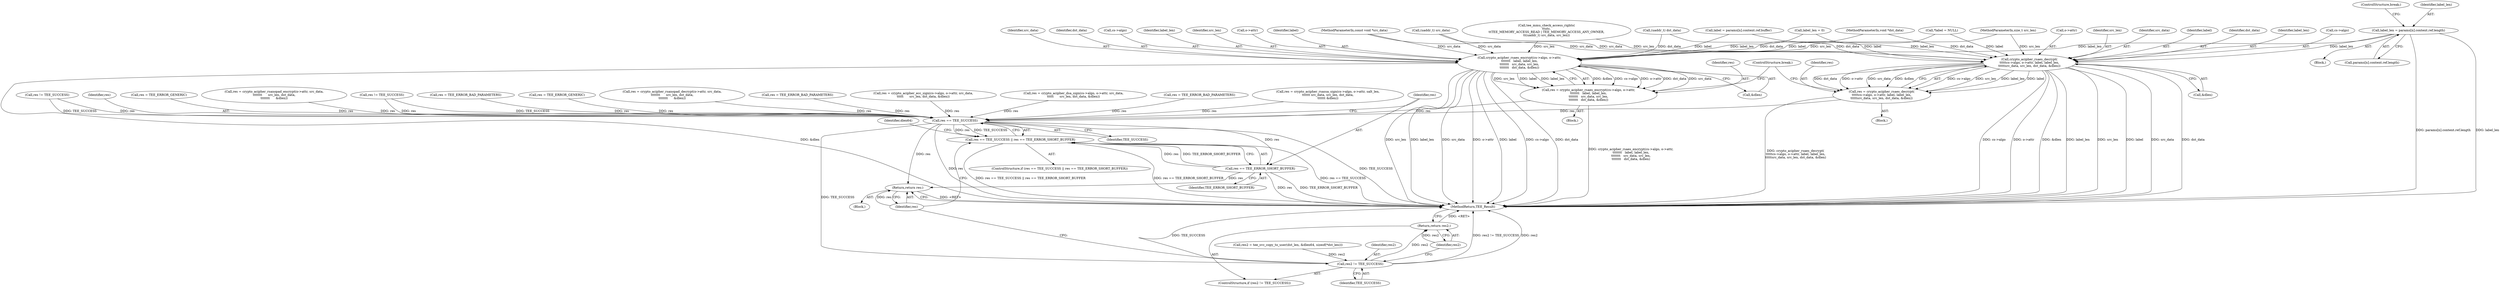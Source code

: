 digraph "0_optee_os_70697bf3c5dc3d201341b01a1a8e5bc6d2fb48f8@array" {
"1000363" [label="(Call,label_len = params[n].content.ref.length)"];
"1000384" [label="(Call,crypto_acipher_rsaes_encrypt(cs->algo, o->attr,\n\t\t\t\t\t\t\t   label, label_len,\n\t\t\t\t\t\t\t   src_data, src_len,\n\t\t\t\t\t\t\t   dst_data, &dlen))"];
"1000382" [label="(Call,res = crypto_acipher_rsaes_encrypt(cs->algo, o->attr,\n\t\t\t\t\t\t\t   label, label_len,\n\t\t\t\t\t\t\t   src_data, src_len,\n\t\t\t\t\t\t\t   dst_data, &dlen))"];
"1000521" [label="(Call,res == TEE_SUCCESS)"];
"1000520" [label="(Call,res == TEE_SUCCESS || res == TEE_ERROR_SHORT_BUFFER)"];
"1000524" [label="(Call,res == TEE_ERROR_SHORT_BUFFER)"];
"1000547" [label="(Return,return res;)"];
"1000542" [label="(Call,res2 != TEE_SUCCESS)"];
"1000545" [label="(Return,return res2;)"];
"1000408" [label="(Call,crypto_acipher_rsaes_decrypt(\n\t\t\t\t\tcs->algo, o->attr, label, label_len,\n\t\t\t\t\tsrc_data, src_len, dst_data, &dlen))"];
"1000406" [label="(Call,res = crypto_acipher_rsaes_decrypt(\n\t\t\t\t\tcs->algo, o->attr, label, label_len,\n\t\t\t\t\tsrc_data, src_len, dst_data, &dlen))"];
"1000352" [label="(Call,label = params[n].content.ref.buffer)"];
"1000541" [label="(ControlStructure,if (res2 != TEE_SUCCESS))"];
"1000420" [label="(Call,&dlen)"];
"1000522" [label="(Identifier,res)"];
"1000310" [label="(Call,res = crypto_acipher_rsanopad_decrypt(o->attr, src_data,\n\t\t\t\t\t\t\t      src_len, dst_data,\n\t\t\t\t\t\t\t      &dlen))"];
"1000512" [label="(Call,res = TEE_ERROR_BAD_PARAMETERS)"];
"1000391" [label="(Identifier,label)"];
"1000169" [label="(Call,(uaddr_t) src_data)"];
"1000117" [label="(Call,*label = NULL)"];
"1000532" [label="(Call,res2 = tee_svc_copy_to_user(dst_len, &dlen64, sizeof(*dst_len)))"];
"1000374" [label="(ControlStructure,break;)"];
"1000427" [label="(ControlStructure,break;)"];
"1000383" [label="(Identifier,res)"];
"1000496" [label="(Call,res = crypto_acipher_ecc_sign(cs->algo, o->attr, src_data,\n\t\t\t\t\t      src_len, dst_data, &dlen))"];
"1000364" [label="(Identifier,label_len)"];
"1000106" [label="(MethodParameterIn,size_t src_len)"];
"1000476" [label="(Call,res = crypto_acipher_dsa_sign(cs->algo, o->attr, src_data,\n\t\t\t\t\t      src_len, dst_data, &dlen))"];
"1000121" [label="(Call,label_len = 0)"];
"1000524" [label="(Call,res == TEE_ERROR_SHORT_BUFFER)"];
"1000447" [label="(Call,res = TEE_ERROR_BAD_PARAMETERS)"];
"1000385" [label="(Call,cs->algo)"];
"1000384" [label="(Call,crypto_acipher_rsaes_encrypt(cs->algo, o->attr,\n\t\t\t\t\t\t\t   label, label_len,\n\t\t\t\t\t\t\t   src_data, src_len,\n\t\t\t\t\t\t\t   dst_data, &dlen))"];
"1000520" [label="(Call,res == TEE_SUCCESS || res == TEE_ERROR_SHORT_BUFFER)"];
"1000457" [label="(Call,res = crypto_acipher_rsassa_sign(cs->algo, o->attr, salt_len,\n\t\t\t\t\t\t src_data, src_len, dst_data,\n\t\t\t\t\t\t &dlen))"];
"1000544" [label="(Identifier,TEE_SUCCESS)"];
"1000408" [label="(Call,crypto_acipher_rsaes_decrypt(\n\t\t\t\t\tcs->algo, o->attr, label, label_len,\n\t\t\t\t\tsrc_data, src_len, dst_data, &dlen))"];
"1000549" [label="(MethodReturn,TEE_Result)"];
"1000259" [label="(Call,res != TEE_SUCCESS)"];
"1000392" [label="(Identifier,label_len)"];
"1000412" [label="(Call,o->attr)"];
"1000418" [label="(Identifier,src_len)"];
"1000405" [label="(Block,)"];
"1000521" [label="(Call,res == TEE_SUCCESS)"];
"1000525" [label="(Identifier,res)"];
"1000417" [label="(Identifier,src_data)"];
"1000351" [label="(Block,)"];
"1000394" [label="(Identifier,src_len)"];
"1000530" [label="(Identifier,dlen64)"];
"1000109" [label="(Block,)"];
"1000543" [label="(Identifier,res2)"];
"1000415" [label="(Identifier,label)"];
"1000365" [label="(Call,params[n].content.ref.length)"];
"1000105" [label="(MethodParameterIn,const void *src_data)"];
"1000363" [label="(Call,label_len = params[n].content.ref.length)"];
"1000547" [label="(Return,return res;)"];
"1000407" [label="(Identifier,res)"];
"1000381" [label="(Block,)"];
"1000545" [label="(Return,return res2;)"];
"1000388" [label="(Call,o->attr)"];
"1000519" [label="(ControlStructure,if (res == TEE_SUCCESS || res == TEE_ERROR_SHORT_BUFFER))"];
"1000419" [label="(Identifier,dst_data)"];
"1000526" [label="(Identifier,TEE_ERROR_SHORT_BUFFER)"];
"1000382" [label="(Call,res = crypto_acipher_rsaes_encrypt(cs->algo, o->attr,\n\t\t\t\t\t\t\t   label, label_len,\n\t\t\t\t\t\t\t   src_data, src_len,\n\t\t\t\t\t\t\t   dst_data, &dlen))"];
"1000406" [label="(Call,res = crypto_acipher_rsaes_decrypt(\n\t\t\t\t\tcs->algo, o->attr, label, label_len,\n\t\t\t\t\tsrc_data, src_len, dst_data, &dlen))"];
"1000164" [label="(Call,tee_mmu_check_access_rights(\n\t\tutc,\n\t\tTEE_MEMORY_ACCESS_READ | TEE_MEMORY_ACCESS_ANY_OWNER,\n\t\t(uaddr_t) src_data, src_len))"];
"1000542" [label="(Call,res2 != TEE_SUCCESS)"];
"1000416" [label="(Identifier,label_len)"];
"1000323" [label="(Call,res = TEE_ERROR_GENERIC)"];
"1000396" [label="(Call,&dlen)"];
"1000291" [label="(Call,res = crypto_acipher_rsanopad_encrypt(o->attr, src_data,\n\t\t\t\t\t\t\t      src_len, dst_data,\n\t\t\t\t\t\t\t      &dlen))"];
"1000205" [label="(Call,(uaddr_t) dst_data)"];
"1000245" [label="(Call,res != TEE_SUCCESS)"];
"1000107" [label="(MethodParameterIn,void *dst_data)"];
"1000424" [label="(Call,res = TEE_ERROR_BAD_PARAMETERS)"];
"1000546" [label="(Identifier,res2)"];
"1000409" [label="(Call,cs->algo)"];
"1000523" [label="(Identifier,TEE_SUCCESS)"];
"1000274" [label="(Call,res = TEE_ERROR_GENERIC)"];
"1000548" [label="(Identifier,res)"];
"1000393" [label="(Identifier,src_data)"];
"1000395" [label="(Identifier,dst_data)"];
"1000363" -> "1000351"  [label="AST: "];
"1000363" -> "1000365"  [label="CFG: "];
"1000364" -> "1000363"  [label="AST: "];
"1000365" -> "1000363"  [label="AST: "];
"1000374" -> "1000363"  [label="CFG: "];
"1000363" -> "1000549"  [label="DDG: params[n].content.ref.length"];
"1000363" -> "1000549"  [label="DDG: label_len"];
"1000363" -> "1000384"  [label="DDG: label_len"];
"1000363" -> "1000408"  [label="DDG: label_len"];
"1000384" -> "1000382"  [label="AST: "];
"1000384" -> "1000396"  [label="CFG: "];
"1000385" -> "1000384"  [label="AST: "];
"1000388" -> "1000384"  [label="AST: "];
"1000391" -> "1000384"  [label="AST: "];
"1000392" -> "1000384"  [label="AST: "];
"1000393" -> "1000384"  [label="AST: "];
"1000394" -> "1000384"  [label="AST: "];
"1000395" -> "1000384"  [label="AST: "];
"1000396" -> "1000384"  [label="AST: "];
"1000382" -> "1000384"  [label="CFG: "];
"1000384" -> "1000549"  [label="DDG: &dlen"];
"1000384" -> "1000549"  [label="DDG: src_len"];
"1000384" -> "1000549"  [label="DDG: label_len"];
"1000384" -> "1000549"  [label="DDG: src_data"];
"1000384" -> "1000549"  [label="DDG: o->attr"];
"1000384" -> "1000549"  [label="DDG: label"];
"1000384" -> "1000549"  [label="DDG: cs->algo"];
"1000384" -> "1000549"  [label="DDG: dst_data"];
"1000384" -> "1000382"  [label="DDG: &dlen"];
"1000384" -> "1000382"  [label="DDG: cs->algo"];
"1000384" -> "1000382"  [label="DDG: o->attr"];
"1000384" -> "1000382"  [label="DDG: dst_data"];
"1000384" -> "1000382"  [label="DDG: src_data"];
"1000384" -> "1000382"  [label="DDG: src_len"];
"1000384" -> "1000382"  [label="DDG: label"];
"1000384" -> "1000382"  [label="DDG: label_len"];
"1000352" -> "1000384"  [label="DDG: label"];
"1000117" -> "1000384"  [label="DDG: label"];
"1000121" -> "1000384"  [label="DDG: label_len"];
"1000169" -> "1000384"  [label="DDG: src_data"];
"1000105" -> "1000384"  [label="DDG: src_data"];
"1000164" -> "1000384"  [label="DDG: src_len"];
"1000106" -> "1000384"  [label="DDG: src_len"];
"1000205" -> "1000384"  [label="DDG: dst_data"];
"1000107" -> "1000384"  [label="DDG: dst_data"];
"1000382" -> "1000381"  [label="AST: "];
"1000383" -> "1000382"  [label="AST: "];
"1000427" -> "1000382"  [label="CFG: "];
"1000382" -> "1000549"  [label="DDG: crypto_acipher_rsaes_encrypt(cs->algo, o->attr,\n\t\t\t\t\t\t\t   label, label_len,\n\t\t\t\t\t\t\t   src_data, src_len,\n\t\t\t\t\t\t\t   dst_data, &dlen)"];
"1000382" -> "1000521"  [label="DDG: res"];
"1000521" -> "1000520"  [label="AST: "];
"1000521" -> "1000523"  [label="CFG: "];
"1000522" -> "1000521"  [label="AST: "];
"1000523" -> "1000521"  [label="AST: "];
"1000525" -> "1000521"  [label="CFG: "];
"1000520" -> "1000521"  [label="CFG: "];
"1000521" -> "1000549"  [label="DDG: res"];
"1000521" -> "1000549"  [label="DDG: TEE_SUCCESS"];
"1000521" -> "1000520"  [label="DDG: res"];
"1000521" -> "1000520"  [label="DDG: TEE_SUCCESS"];
"1000259" -> "1000521"  [label="DDG: res"];
"1000259" -> "1000521"  [label="DDG: TEE_SUCCESS"];
"1000274" -> "1000521"  [label="DDG: res"];
"1000512" -> "1000521"  [label="DDG: res"];
"1000310" -> "1000521"  [label="DDG: res"];
"1000406" -> "1000521"  [label="DDG: res"];
"1000496" -> "1000521"  [label="DDG: res"];
"1000323" -> "1000521"  [label="DDG: res"];
"1000457" -> "1000521"  [label="DDG: res"];
"1000447" -> "1000521"  [label="DDG: res"];
"1000245" -> "1000521"  [label="DDG: res"];
"1000245" -> "1000521"  [label="DDG: TEE_SUCCESS"];
"1000291" -> "1000521"  [label="DDG: res"];
"1000424" -> "1000521"  [label="DDG: res"];
"1000476" -> "1000521"  [label="DDG: res"];
"1000521" -> "1000524"  [label="DDG: res"];
"1000521" -> "1000542"  [label="DDG: TEE_SUCCESS"];
"1000521" -> "1000547"  [label="DDG: res"];
"1000520" -> "1000519"  [label="AST: "];
"1000520" -> "1000524"  [label="CFG: "];
"1000524" -> "1000520"  [label="AST: "];
"1000530" -> "1000520"  [label="CFG: "];
"1000548" -> "1000520"  [label="CFG: "];
"1000520" -> "1000549"  [label="DDG: res == TEE_SUCCESS || res == TEE_ERROR_SHORT_BUFFER"];
"1000520" -> "1000549"  [label="DDG: res == TEE_ERROR_SHORT_BUFFER"];
"1000520" -> "1000549"  [label="DDG: res == TEE_SUCCESS"];
"1000524" -> "1000520"  [label="DDG: res"];
"1000524" -> "1000520"  [label="DDG: TEE_ERROR_SHORT_BUFFER"];
"1000524" -> "1000526"  [label="CFG: "];
"1000525" -> "1000524"  [label="AST: "];
"1000526" -> "1000524"  [label="AST: "];
"1000524" -> "1000549"  [label="DDG: res"];
"1000524" -> "1000549"  [label="DDG: TEE_ERROR_SHORT_BUFFER"];
"1000524" -> "1000547"  [label="DDG: res"];
"1000547" -> "1000109"  [label="AST: "];
"1000547" -> "1000548"  [label="CFG: "];
"1000548" -> "1000547"  [label="AST: "];
"1000549" -> "1000547"  [label="CFG: "];
"1000547" -> "1000549"  [label="DDG: <RET>"];
"1000548" -> "1000547"  [label="DDG: res"];
"1000542" -> "1000541"  [label="AST: "];
"1000542" -> "1000544"  [label="CFG: "];
"1000543" -> "1000542"  [label="AST: "];
"1000544" -> "1000542"  [label="AST: "];
"1000546" -> "1000542"  [label="CFG: "];
"1000548" -> "1000542"  [label="CFG: "];
"1000542" -> "1000549"  [label="DDG: res2 != TEE_SUCCESS"];
"1000542" -> "1000549"  [label="DDG: res2"];
"1000542" -> "1000549"  [label="DDG: TEE_SUCCESS"];
"1000532" -> "1000542"  [label="DDG: res2"];
"1000542" -> "1000545"  [label="DDG: res2"];
"1000545" -> "1000541"  [label="AST: "];
"1000545" -> "1000546"  [label="CFG: "];
"1000546" -> "1000545"  [label="AST: "];
"1000549" -> "1000545"  [label="CFG: "];
"1000545" -> "1000549"  [label="DDG: <RET>"];
"1000546" -> "1000545"  [label="DDG: res2"];
"1000408" -> "1000406"  [label="AST: "];
"1000408" -> "1000420"  [label="CFG: "];
"1000409" -> "1000408"  [label="AST: "];
"1000412" -> "1000408"  [label="AST: "];
"1000415" -> "1000408"  [label="AST: "];
"1000416" -> "1000408"  [label="AST: "];
"1000417" -> "1000408"  [label="AST: "];
"1000418" -> "1000408"  [label="AST: "];
"1000419" -> "1000408"  [label="AST: "];
"1000420" -> "1000408"  [label="AST: "];
"1000406" -> "1000408"  [label="CFG: "];
"1000408" -> "1000549"  [label="DDG: cs->algo"];
"1000408" -> "1000549"  [label="DDG: o->attr"];
"1000408" -> "1000549"  [label="DDG: &dlen"];
"1000408" -> "1000549"  [label="DDG: label_len"];
"1000408" -> "1000549"  [label="DDG: src_len"];
"1000408" -> "1000549"  [label="DDG: label"];
"1000408" -> "1000549"  [label="DDG: src_data"];
"1000408" -> "1000549"  [label="DDG: dst_data"];
"1000408" -> "1000406"  [label="DDG: cs->algo"];
"1000408" -> "1000406"  [label="DDG: src_len"];
"1000408" -> "1000406"  [label="DDG: label_len"];
"1000408" -> "1000406"  [label="DDG: label"];
"1000408" -> "1000406"  [label="DDG: dst_data"];
"1000408" -> "1000406"  [label="DDG: o->attr"];
"1000408" -> "1000406"  [label="DDG: src_data"];
"1000408" -> "1000406"  [label="DDG: &dlen"];
"1000352" -> "1000408"  [label="DDG: label"];
"1000117" -> "1000408"  [label="DDG: label"];
"1000121" -> "1000408"  [label="DDG: label_len"];
"1000169" -> "1000408"  [label="DDG: src_data"];
"1000105" -> "1000408"  [label="DDG: src_data"];
"1000164" -> "1000408"  [label="DDG: src_len"];
"1000106" -> "1000408"  [label="DDG: src_len"];
"1000205" -> "1000408"  [label="DDG: dst_data"];
"1000107" -> "1000408"  [label="DDG: dst_data"];
"1000406" -> "1000405"  [label="AST: "];
"1000407" -> "1000406"  [label="AST: "];
"1000427" -> "1000406"  [label="CFG: "];
"1000406" -> "1000549"  [label="DDG: crypto_acipher_rsaes_decrypt(\n\t\t\t\t\tcs->algo, o->attr, label, label_len,\n\t\t\t\t\tsrc_data, src_len, dst_data, &dlen)"];
}

